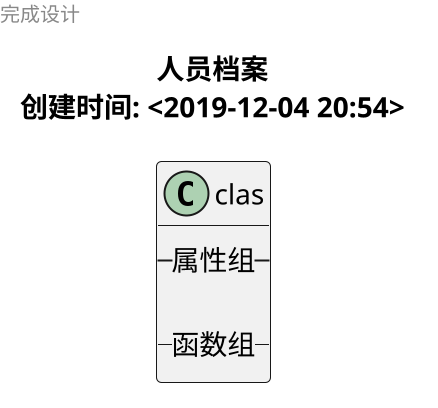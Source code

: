 @startuml
scale 2
page 1x1
title
    人员档案
    创建时间: <2019-12-04 20:54>
    endtitle
    left header
        完成设计
    endheader
    class "clas" as 别名 {
        --属性组 --

        __ 函数组__
    }
    @enduml
